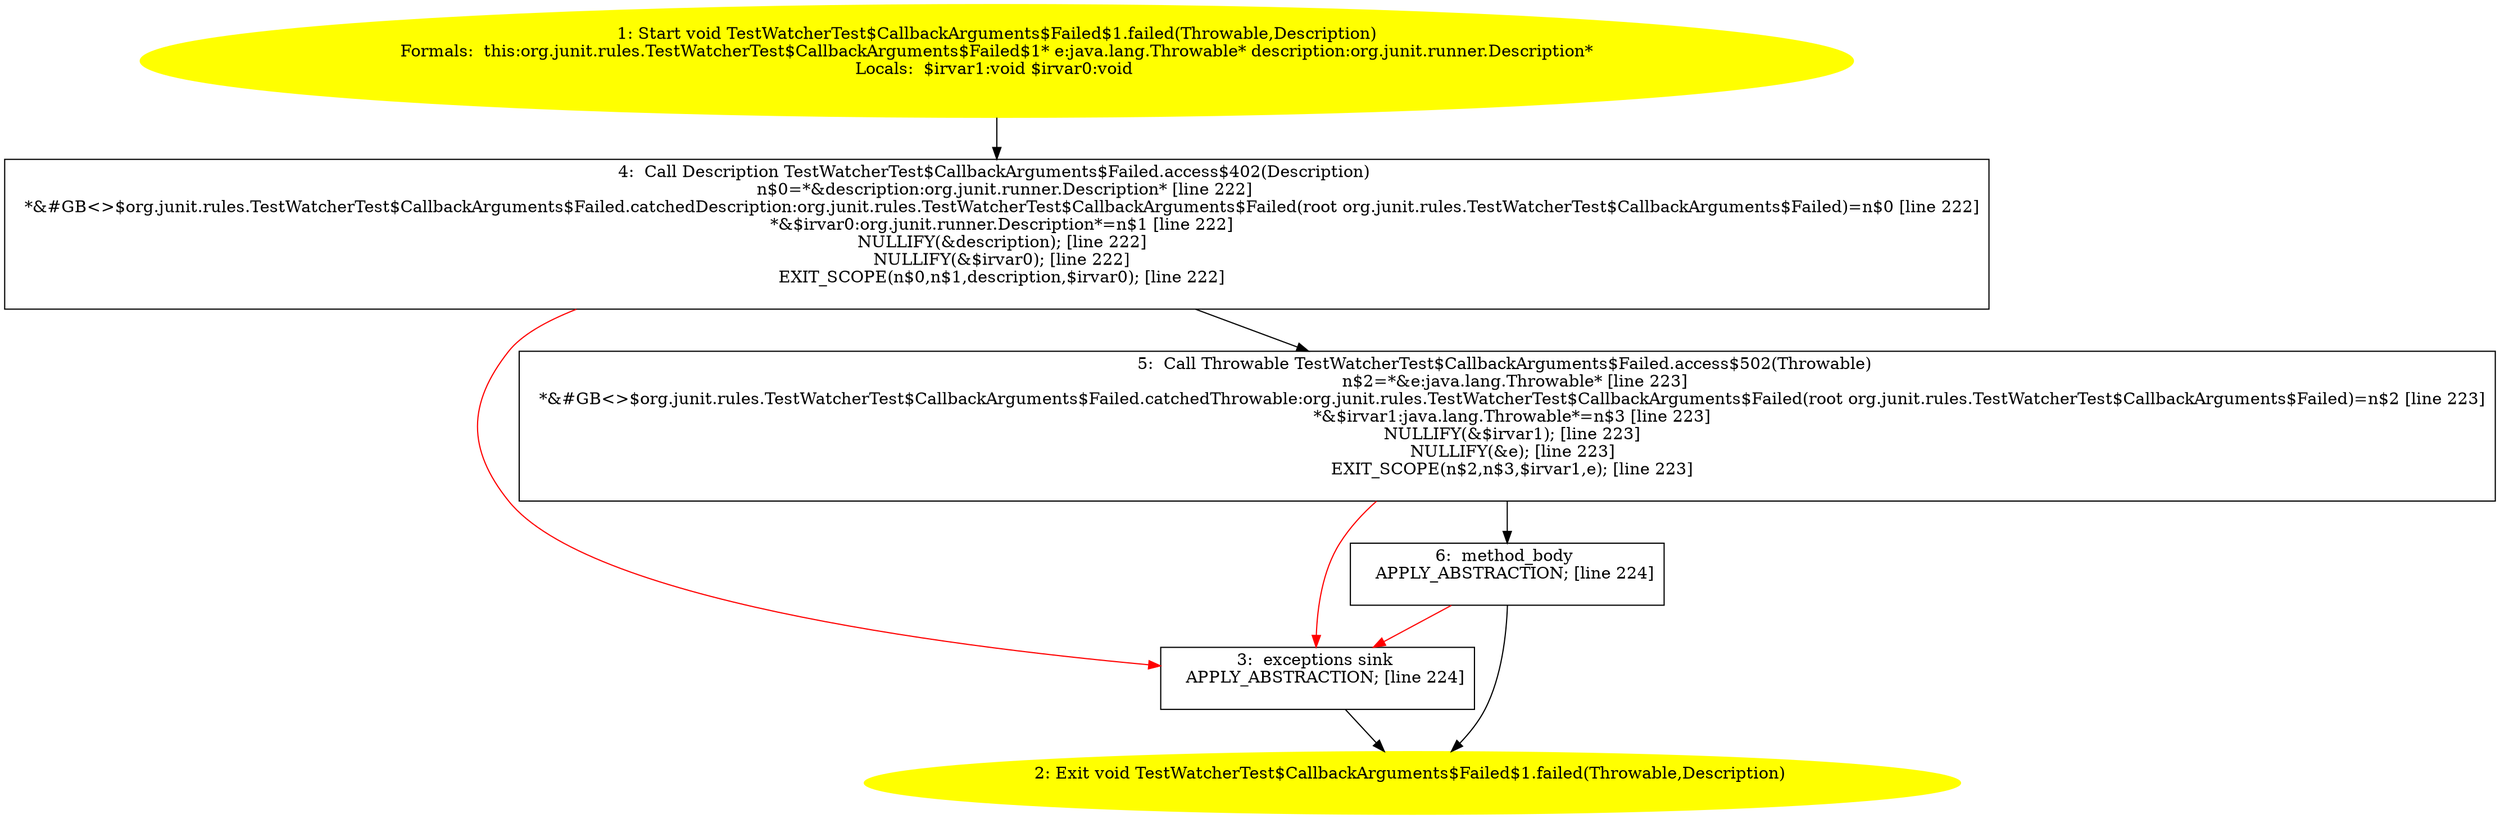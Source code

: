 /* @generated */
digraph cfg {
"org.junit.rules.TestWatcherTest$CallbackArguments$Failed$1.failed(java.lang.Throwable,org.junit.runn.e638d507f46635a6f3a2acf5f2b0ca47_1" [label="1: Start void TestWatcherTest$CallbackArguments$Failed$1.failed(Throwable,Description)\nFormals:  this:org.junit.rules.TestWatcherTest$CallbackArguments$Failed$1* e:java.lang.Throwable* description:org.junit.runner.Description*\nLocals:  $irvar1:void $irvar0:void \n  " color=yellow style=filled]
	

	 "org.junit.rules.TestWatcherTest$CallbackArguments$Failed$1.failed(java.lang.Throwable,org.junit.runn.e638d507f46635a6f3a2acf5f2b0ca47_1" -> "org.junit.rules.TestWatcherTest$CallbackArguments$Failed$1.failed(java.lang.Throwable,org.junit.runn.e638d507f46635a6f3a2acf5f2b0ca47_4" ;
"org.junit.rules.TestWatcherTest$CallbackArguments$Failed$1.failed(java.lang.Throwable,org.junit.runn.e638d507f46635a6f3a2acf5f2b0ca47_2" [label="2: Exit void TestWatcherTest$CallbackArguments$Failed$1.failed(Throwable,Description) \n  " color=yellow style=filled]
	

"org.junit.rules.TestWatcherTest$CallbackArguments$Failed$1.failed(java.lang.Throwable,org.junit.runn.e638d507f46635a6f3a2acf5f2b0ca47_3" [label="3:  exceptions sink \n   APPLY_ABSTRACTION; [line 224]\n " shape="box"]
	

	 "org.junit.rules.TestWatcherTest$CallbackArguments$Failed$1.failed(java.lang.Throwable,org.junit.runn.e638d507f46635a6f3a2acf5f2b0ca47_3" -> "org.junit.rules.TestWatcherTest$CallbackArguments$Failed$1.failed(java.lang.Throwable,org.junit.runn.e638d507f46635a6f3a2acf5f2b0ca47_2" ;
"org.junit.rules.TestWatcherTest$CallbackArguments$Failed$1.failed(java.lang.Throwable,org.junit.runn.e638d507f46635a6f3a2acf5f2b0ca47_4" [label="4:  Call Description TestWatcherTest$CallbackArguments$Failed.access$402(Description) \n   n$0=*&description:org.junit.runner.Description* [line 222]\n  *&#GB<>$org.junit.rules.TestWatcherTest$CallbackArguments$Failed.catchedDescription:org.junit.rules.TestWatcherTest$CallbackArguments$Failed(root org.junit.rules.TestWatcherTest$CallbackArguments$Failed)=n$0 [line 222]\n  *&$irvar0:org.junit.runner.Description*=n$1 [line 222]\n  NULLIFY(&description); [line 222]\n  NULLIFY(&$irvar0); [line 222]\n  EXIT_SCOPE(n$0,n$1,description,$irvar0); [line 222]\n " shape="box"]
	

	 "org.junit.rules.TestWatcherTest$CallbackArguments$Failed$1.failed(java.lang.Throwable,org.junit.runn.e638d507f46635a6f3a2acf5f2b0ca47_4" -> "org.junit.rules.TestWatcherTest$CallbackArguments$Failed$1.failed(java.lang.Throwable,org.junit.runn.e638d507f46635a6f3a2acf5f2b0ca47_5" ;
	 "org.junit.rules.TestWatcherTest$CallbackArguments$Failed$1.failed(java.lang.Throwable,org.junit.runn.e638d507f46635a6f3a2acf5f2b0ca47_4" -> "org.junit.rules.TestWatcherTest$CallbackArguments$Failed$1.failed(java.lang.Throwable,org.junit.runn.e638d507f46635a6f3a2acf5f2b0ca47_3" [color="red" ];
"org.junit.rules.TestWatcherTest$CallbackArguments$Failed$1.failed(java.lang.Throwable,org.junit.runn.e638d507f46635a6f3a2acf5f2b0ca47_5" [label="5:  Call Throwable TestWatcherTest$CallbackArguments$Failed.access$502(Throwable) \n   n$2=*&e:java.lang.Throwable* [line 223]\n  *&#GB<>$org.junit.rules.TestWatcherTest$CallbackArguments$Failed.catchedThrowable:org.junit.rules.TestWatcherTest$CallbackArguments$Failed(root org.junit.rules.TestWatcherTest$CallbackArguments$Failed)=n$2 [line 223]\n  *&$irvar1:java.lang.Throwable*=n$3 [line 223]\n  NULLIFY(&$irvar1); [line 223]\n  NULLIFY(&e); [line 223]\n  EXIT_SCOPE(n$2,n$3,$irvar1,e); [line 223]\n " shape="box"]
	

	 "org.junit.rules.TestWatcherTest$CallbackArguments$Failed$1.failed(java.lang.Throwable,org.junit.runn.e638d507f46635a6f3a2acf5f2b0ca47_5" -> "org.junit.rules.TestWatcherTest$CallbackArguments$Failed$1.failed(java.lang.Throwable,org.junit.runn.e638d507f46635a6f3a2acf5f2b0ca47_6" ;
	 "org.junit.rules.TestWatcherTest$CallbackArguments$Failed$1.failed(java.lang.Throwable,org.junit.runn.e638d507f46635a6f3a2acf5f2b0ca47_5" -> "org.junit.rules.TestWatcherTest$CallbackArguments$Failed$1.failed(java.lang.Throwable,org.junit.runn.e638d507f46635a6f3a2acf5f2b0ca47_3" [color="red" ];
"org.junit.rules.TestWatcherTest$CallbackArguments$Failed$1.failed(java.lang.Throwable,org.junit.runn.e638d507f46635a6f3a2acf5f2b0ca47_6" [label="6:  method_body \n   APPLY_ABSTRACTION; [line 224]\n " shape="box"]
	

	 "org.junit.rules.TestWatcherTest$CallbackArguments$Failed$1.failed(java.lang.Throwable,org.junit.runn.e638d507f46635a6f3a2acf5f2b0ca47_6" -> "org.junit.rules.TestWatcherTest$CallbackArguments$Failed$1.failed(java.lang.Throwable,org.junit.runn.e638d507f46635a6f3a2acf5f2b0ca47_2" ;
	 "org.junit.rules.TestWatcherTest$CallbackArguments$Failed$1.failed(java.lang.Throwable,org.junit.runn.e638d507f46635a6f3a2acf5f2b0ca47_6" -> "org.junit.rules.TestWatcherTest$CallbackArguments$Failed$1.failed(java.lang.Throwable,org.junit.runn.e638d507f46635a6f3a2acf5f2b0ca47_3" [color="red" ];
}

